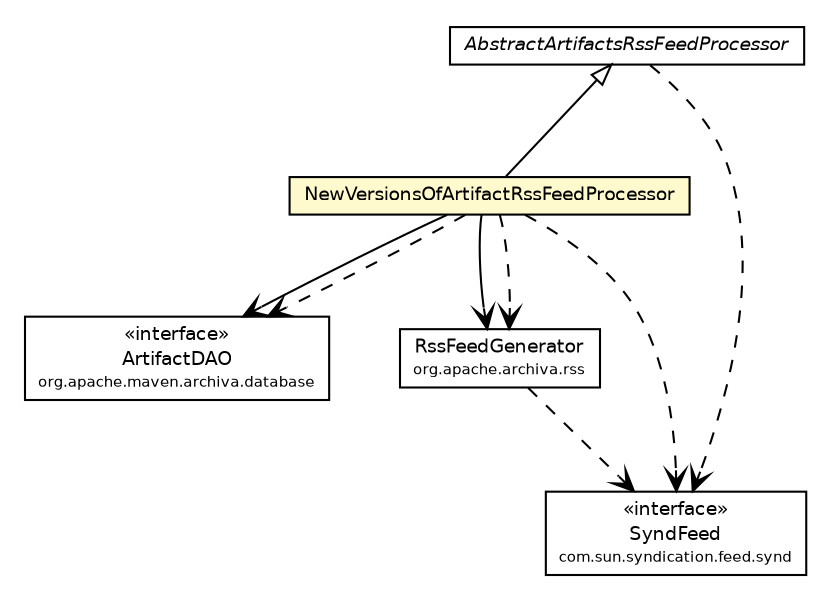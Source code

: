 #!/usr/local/bin/dot
#
# Class diagram 
# Generated by UmlGraph version 4.6 (http://www.spinellis.gr/sw/umlgraph)
#

digraph G {
	edge [fontname="Helvetica",fontsize=10,labelfontname="Helvetica",labelfontsize=10];
	node [fontname="Helvetica",fontsize=10,shape=plaintext];
	// org.apache.maven.archiva.database.ArtifactDAO
	c160690 [label=<<table border="0" cellborder="1" cellspacing="0" cellpadding="2" port="p" href="../../../maven/archiva/database/ArtifactDAO.html">
		<tr><td><table border="0" cellspacing="0" cellpadding="1">
			<tr><td> &laquo;interface&raquo; </td></tr>
			<tr><td> ArtifactDAO </td></tr>
			<tr><td><font point-size="7.0"> org.apache.maven.archiva.database </font></td></tr>
		</table></td></tr>
		</table>>, fontname="Helvetica", fontcolor="black", fontsize=9.0];
	// org.apache.archiva.rss.processor.NewVersionsOfArtifactRssFeedProcessor
	c160889 [label=<<table border="0" cellborder="1" cellspacing="0" cellpadding="2" port="p" bgcolor="lemonChiffon" href="./NewVersionsOfArtifactRssFeedProcessor.html">
		<tr><td><table border="0" cellspacing="0" cellpadding="1">
			<tr><td> NewVersionsOfArtifactRssFeedProcessor </td></tr>
		</table></td></tr>
		</table>>, fontname="Helvetica", fontcolor="black", fontsize=9.0];
	// org.apache.archiva.rss.processor.AbstractArtifactsRssFeedProcessor
	c160891 [label=<<table border="0" cellborder="1" cellspacing="0" cellpadding="2" port="p" href="./AbstractArtifactsRssFeedProcessor.html">
		<tr><td><table border="0" cellspacing="0" cellpadding="1">
			<tr><td><font face="Helvetica-Oblique"> AbstractArtifactsRssFeedProcessor </font></td></tr>
		</table></td></tr>
		</table>>, fontname="Helvetica", fontcolor="black", fontsize=9.0];
	// org.apache.archiva.rss.RssFeedGenerator
	c160892 [label=<<table border="0" cellborder="1" cellspacing="0" cellpadding="2" port="p" href="../RssFeedGenerator.html">
		<tr><td><table border="0" cellspacing="0" cellpadding="1">
			<tr><td> RssFeedGenerator </td></tr>
			<tr><td><font point-size="7.0"> org.apache.archiva.rss </font></td></tr>
		</table></td></tr>
		</table>>, fontname="Helvetica", fontcolor="black", fontsize=9.0];
	//org.apache.archiva.rss.processor.NewVersionsOfArtifactRssFeedProcessor extends org.apache.archiva.rss.processor.AbstractArtifactsRssFeedProcessor
	c160891:p -> c160889:p [dir=back,arrowtail=empty];
	// org.apache.archiva.rss.processor.NewVersionsOfArtifactRssFeedProcessor NAVASSOC org.apache.archiva.rss.RssFeedGenerator
	c160889:p -> c160892:p [taillabel="", label="", headlabel="", fontname="Helvetica", fontcolor="black", fontsize=10.0, color="black", arrowhead=open];
	// org.apache.archiva.rss.processor.NewVersionsOfArtifactRssFeedProcessor NAVASSOC org.apache.maven.archiva.database.ArtifactDAO
	c160889:p -> c160690:p [taillabel="", label="", headlabel="", fontname="Helvetica", fontcolor="black", fontsize=10.0, color="black", arrowhead=open];
	// org.apache.archiva.rss.processor.NewVersionsOfArtifactRssFeedProcessor DEPEND org.apache.maven.archiva.database.ArtifactDAO
	c160889:p -> c160690:p [taillabel="", label="", headlabel="", fontname="Helvetica", fontcolor="black", fontsize=10.0, color="black", arrowhead=open, style=dashed];
	// org.apache.archiva.rss.processor.NewVersionsOfArtifactRssFeedProcessor DEPEND com.sun.syndication.feed.synd.SyndFeed
	c160889:p -> c160908:p [taillabel="", label="", headlabel="", fontname="Helvetica", fontcolor="black", fontsize=10.0, color="black", arrowhead=open, style=dashed];
	// org.apache.archiva.rss.processor.NewVersionsOfArtifactRssFeedProcessor DEPEND org.apache.archiva.rss.RssFeedGenerator
	c160889:p -> c160892:p [taillabel="", label="", headlabel="", fontname="Helvetica", fontcolor="black", fontsize=10.0, color="black", arrowhead=open, style=dashed];
	// org.apache.archiva.rss.processor.AbstractArtifactsRssFeedProcessor DEPEND com.sun.syndication.feed.synd.SyndFeed
	c160891:p -> c160908:p [taillabel="", label="", headlabel="", fontname="Helvetica", fontcolor="black", fontsize=10.0, color="black", arrowhead=open, style=dashed];
	// org.apache.archiva.rss.RssFeedGenerator DEPEND com.sun.syndication.feed.synd.SyndFeed
	c160892:p -> c160908:p [taillabel="", label="", headlabel="", fontname="Helvetica", fontcolor="black", fontsize=10.0, color="black", arrowhead=open, style=dashed];
	// com.sun.syndication.feed.synd.SyndFeed
	c160908 [label=<<table border="0" cellborder="1" cellspacing="0" cellpadding="2" port="p" href="http://java.sun.com/j2se/1.4.2/docs/api/com/sun/syndication/feed/synd/SyndFeed.html">
		<tr><td><table border="0" cellspacing="0" cellpadding="1">
			<tr><td> &laquo;interface&raquo; </td></tr>
			<tr><td> SyndFeed </td></tr>
			<tr><td><font point-size="7.0"> com.sun.syndication.feed.synd </font></td></tr>
		</table></td></tr>
		</table>>, fontname="Helvetica", fontcolor="black", fontsize=9.0];
}

